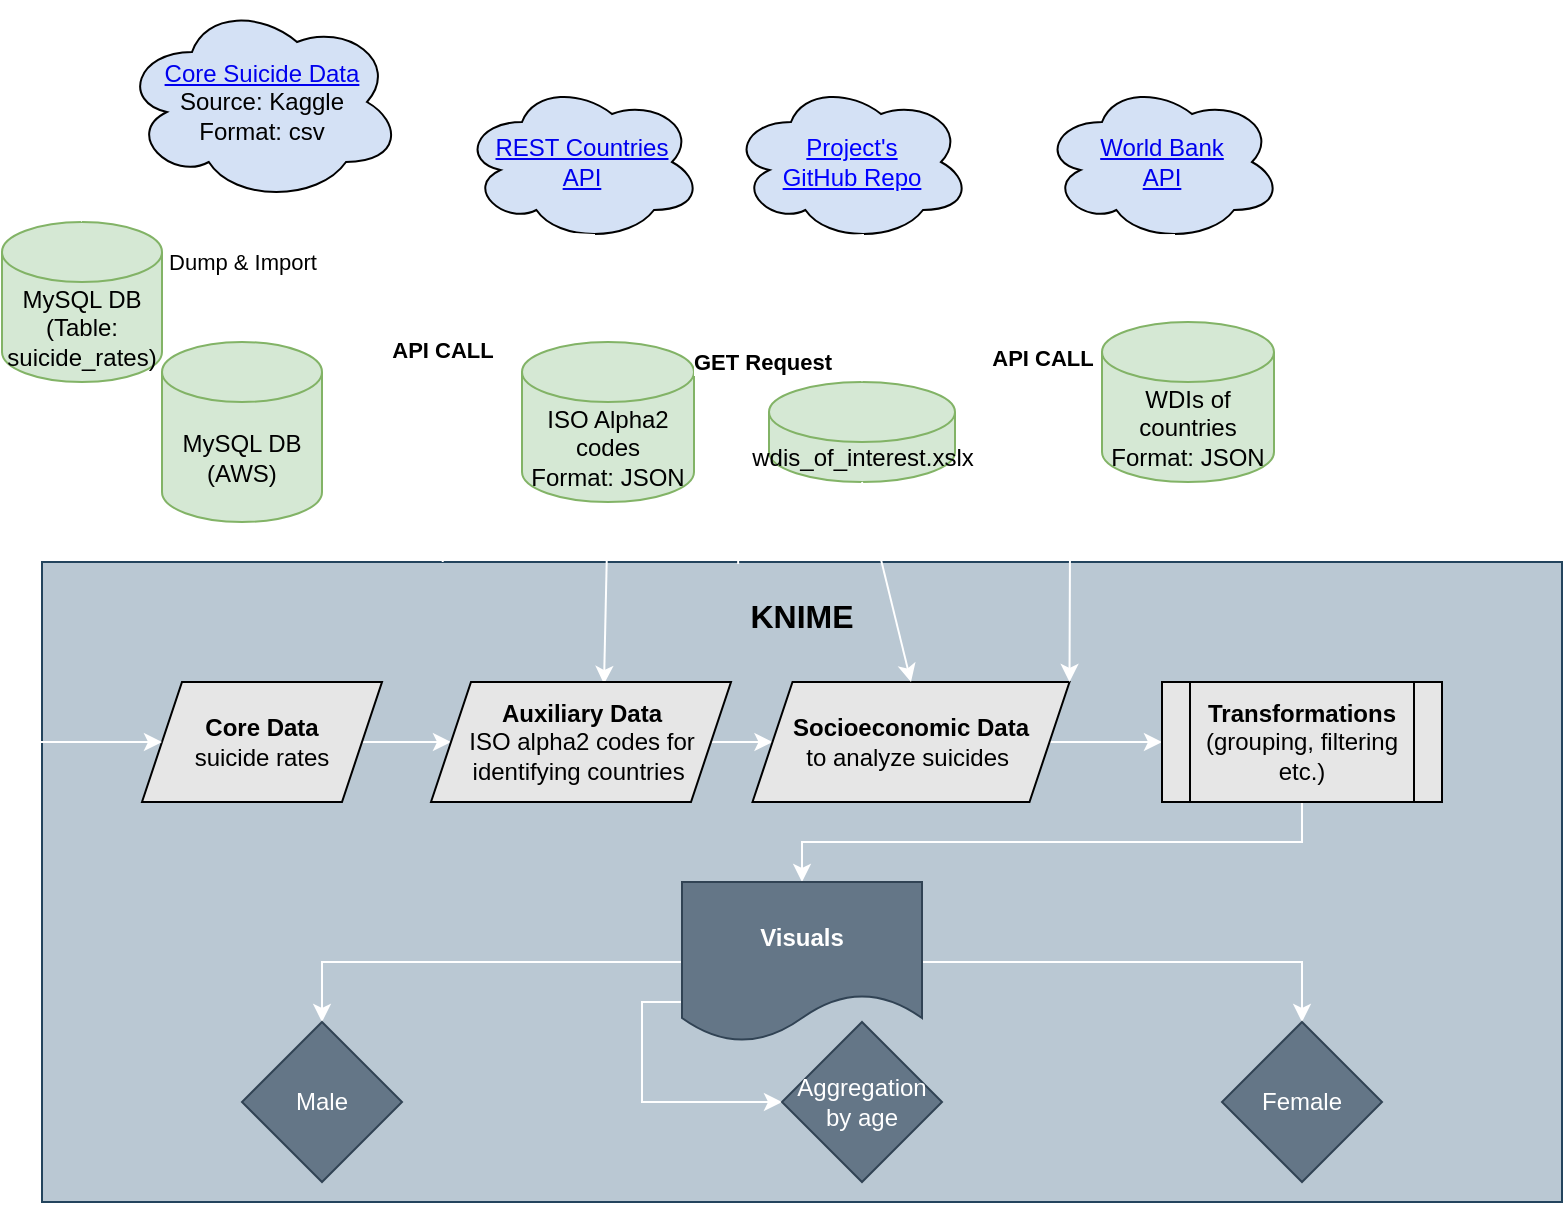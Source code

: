 <mxfile version="14.0.1" type="device"><diagram id="C5RBs43oDa-KdzZeNtuy" name="Global_Data_Flow_Outline"><mxGraphModel dx="1038" dy="491" grid="1" gridSize="10" guides="1" tooltips="1" connect="1" arrows="1" fold="1" page="1" pageScale="1" pageWidth="827" pageHeight="1169" math="0" shadow="0"><root><mxCell id="WIyWlLk6GJQsqaUBKTNV-0"/><mxCell id="WIyWlLk6GJQsqaUBKTNV-1" parent="WIyWlLk6GJQsqaUBKTNV-0"/><mxCell id="7oWcfEmp0d8AknO4j7lK-8" value="&lt;h2 style=&quot;font-size: 16px ; line-height: 100%&quot;&gt;KNIME&lt;/h2&gt;" style="rounded=0;whiteSpace=wrap;html=1;align=center;horizontal=1;verticalAlign=top;labelBackgroundColor=none;strokeColor=#23445d;fillColor=#bac8d3;" parent="WIyWlLk6GJQsqaUBKTNV-1" vertex="1"><mxGeometry x="40" y="290" width="760" height="320" as="geometry"/></mxCell><mxCell id="M8Wl5yKJTPouw7zTGOoG-3" value="Dump &amp;amp; Import" style="edgeStyle=orthogonalEdgeStyle;rounded=0;orthogonalLoop=1;jettySize=auto;html=1;entryX=0.5;entryY=0;entryDx=0;entryDy=0;entryPerimeter=0;strokeColor=#FFFFFF;" parent="WIyWlLk6GJQsqaUBKTNV-1" source="7oWcfEmp0d8AknO4j7lK-0" target="M8Wl5yKJTPouw7zTGOoG-0" edge="1"><mxGeometry x="0.143" y="-10" relative="1" as="geometry"><Array as="points"><mxPoint x="140" y="150"/></Array><mxPoint x="10" y="-10" as="offset"/></mxGeometry></mxCell><mxCell id="7oWcfEmp0d8AknO4j7lK-0" value="MySQL DB&lt;br&gt;(Table: suicide_rates)" style="shape=cylinder3;whiteSpace=wrap;html=1;boundedLbl=1;backgroundOutline=1;size=15;fillColor=#d5e8d4;strokeColor=#82b366;" parent="WIyWlLk6GJQsqaUBKTNV-1" vertex="1"><mxGeometry x="20" y="120" width="80" height="80" as="geometry"/></mxCell><mxCell id="7oWcfEmp0d8AknO4j7lK-4" value="" style="endArrow=classic;html=1;entryX=0.5;entryY=0;entryDx=0;entryDy=0;entryPerimeter=0;exitX=0.55;exitY=0.95;exitDx=0;exitDy=0;exitPerimeter=0;strokeColor=#FFFFFF;" parent="WIyWlLk6GJQsqaUBKTNV-1" source="7oWcfEmp0d8AknO4j7lK-30" target="7oWcfEmp0d8AknO4j7lK-0" edge="1"><mxGeometry width="50" height="50" relative="1" as="geometry"><mxPoint x="110" y="116" as="sourcePoint"/><mxPoint x="270" y="130" as="targetPoint"/><Array as="points"><mxPoint x="50" y="100"/></Array></mxGeometry></mxCell><UserObject label="&lt;a href=&quot;data:page/id,C5RBs43oDa-KdzZeNtuy&quot;&gt;REST Countries&lt;br&gt;API&lt;/a&gt;" link="https://restcountries.eu" id="7oWcfEmp0d8AknO4j7lK-5"><mxCell style="ellipse;shape=cloud;whiteSpace=wrap;html=1;fillColor=#D4E1F5;fontColor=#0000FF;" parent="WIyWlLk6GJQsqaUBKTNV-1" vertex="1"><mxGeometry x="250" y="50" width="120" height="80" as="geometry"/></mxCell></UserObject><mxCell id="7oWcfEmp0d8AknO4j7lK-6" value="" style="endArrow=classic;html=1;exitX=0.5;exitY=1;exitDx=0;exitDy=0;exitPerimeter=0;strokeColor=#FFFFFF;" parent="WIyWlLk6GJQsqaUBKTNV-1" source="7oWcfEmp0d8AknO4j7lK-9" edge="1"><mxGeometry width="50" height="50" relative="1" as="geometry"><mxPoint x="270" y="280" as="sourcePoint"/><mxPoint x="321" y="351" as="targetPoint"/></mxGeometry></mxCell><mxCell id="7oWcfEmp0d8AknO4j7lK-14" value="&lt;b&gt;API CALL&lt;/b&gt;" style="endArrow=classic;html=1;entryX=0.55;entryY=0.95;entryDx=0;entryDy=0;entryPerimeter=0;exitX=0.211;exitY=0;exitDx=0;exitDy=0;exitPerimeter=0;strokeColor=#FFFFFF;" parent="WIyWlLk6GJQsqaUBKTNV-1" target="7oWcfEmp0d8AknO4j7lK-5" edge="1"><mxGeometry width="50" height="50" relative="1" as="geometry"><mxPoint x="240.36" y="290" as="sourcePoint"/><mxPoint x="340" y="104" as="targetPoint"/><Array as="points"><mxPoint x="240" y="160"/></Array></mxGeometry></mxCell><mxCell id="7oWcfEmp0d8AknO4j7lK-9" value="ISO Alpha2 codes&lt;br&gt;Format: JSON" style="shape=cylinder3;whiteSpace=wrap;html=1;boundedLbl=1;backgroundOutline=1;size=15;fillColor=#d5e8d4;strokeColor=#82b366;" parent="WIyWlLk6GJQsqaUBKTNV-1" vertex="1"><mxGeometry x="280" y="180" width="86" height="80" as="geometry"/></mxCell><mxCell id="7oWcfEmp0d8AknO4j7lK-16" value="" style="endArrow=classic;html=1;exitX=0.55;exitY=0.95;exitDx=0;exitDy=0;exitPerimeter=0;entryX=0.457;entryY=-0.011;entryDx=0;entryDy=0;entryPerimeter=0;strokeColor=#FFFFFF;" parent="WIyWlLk6GJQsqaUBKTNV-1" source="7oWcfEmp0d8AknO4j7lK-5" target="7oWcfEmp0d8AknO4j7lK-9" edge="1"><mxGeometry width="50" height="50" relative="1" as="geometry"><mxPoint x="316" y="136" as="sourcePoint"/><mxPoint x="317.32" y="298.02" as="targetPoint"/></mxGeometry></mxCell><mxCell id="7oWcfEmp0d8AknO4j7lK-21" value="" style="edgeStyle=orthogonalEdgeStyle;rounded=0;orthogonalLoop=1;jettySize=auto;html=1;strokeColor=#FFFFFF;" parent="WIyWlLk6GJQsqaUBKTNV-1" source="7oWcfEmp0d8AknO4j7lK-18" target="7oWcfEmp0d8AknO4j7lK-20" edge="1"><mxGeometry relative="1" as="geometry"/></mxCell><mxCell id="7oWcfEmp0d8AknO4j7lK-18" value="&lt;b&gt;Core Data&lt;/b&gt;&lt;br&gt;suicide rates" style="shape=parallelogram;perimeter=parallelogramPerimeter;whiteSpace=wrap;html=1;fixedSize=1;labelBackgroundColor=none;fillColor=#E6E6E6;" parent="WIyWlLk6GJQsqaUBKTNV-1" vertex="1"><mxGeometry x="90" y="350" width="120" height="60" as="geometry"/></mxCell><mxCell id="7oWcfEmp0d8AknO4j7lK-24" value="" style="edgeStyle=orthogonalEdgeStyle;rounded=0;orthogonalLoop=1;jettySize=auto;html=1;strokeColor=#FFFFFF;" parent="WIyWlLk6GJQsqaUBKTNV-1" source="7oWcfEmp0d8AknO4j7lK-20" target="7oWcfEmp0d8AknO4j7lK-23" edge="1"><mxGeometry relative="1" as="geometry"/></mxCell><mxCell id="7oWcfEmp0d8AknO4j7lK-20" value="&lt;b&gt;Auxiliary Data&lt;br&gt;&lt;/b&gt;ISO alpha2 codes for identifying countries&amp;nbsp;" style="shape=parallelogram;perimeter=parallelogramPerimeter;whiteSpace=wrap;html=1;fixedSize=1;labelBackgroundColor=none;fillColor=#E6E6E6;" parent="WIyWlLk6GJQsqaUBKTNV-1" vertex="1"><mxGeometry x="234.5" y="350" width="150" height="60" as="geometry"/></mxCell><mxCell id="7oWcfEmp0d8AknO4j7lK-34" value="" style="edgeStyle=orthogonalEdgeStyle;rounded=0;orthogonalLoop=1;jettySize=auto;html=1;fontColor=#E6E6E6;strokeColor=#FFFFFF;" parent="WIyWlLk6GJQsqaUBKTNV-1" source="7oWcfEmp0d8AknO4j7lK-23" target="7oWcfEmp0d8AknO4j7lK-33" edge="1"><mxGeometry relative="1" as="geometry"/></mxCell><mxCell id="7oWcfEmp0d8AknO4j7lK-23" value="&lt;b&gt;Socioeconomic Data&lt;br&gt;&lt;/b&gt;&lt;span&gt;to analyze suicides&amp;nbsp;&lt;/span&gt;" style="shape=parallelogram;perimeter=parallelogramPerimeter;whiteSpace=wrap;html=1;fixedSize=1;labelBackgroundColor=none;fillColor=#E6E6E6;" parent="WIyWlLk6GJQsqaUBKTNV-1" vertex="1"><mxGeometry x="395.25" y="350" width="158.5" height="60" as="geometry"/></mxCell><UserObject label="&lt;a href=&quot;https://datahelpdesk.worldbank.org/knowledgebase/articles/889392-about-the-indicators-api-documentation&quot;&gt;World Bank&lt;br&gt;API&lt;/a&gt;" link="https://datahelpdesk.worldbank.org/knowledgebase/articles/898599-indicator-api-queries" id="7oWcfEmp0d8AknO4j7lK-25"><mxCell style="ellipse;shape=cloud;whiteSpace=wrap;html=1;fillColor=#D4E1F5;fontColor=#0000FF;" parent="WIyWlLk6GJQsqaUBKTNV-1" vertex="1"><mxGeometry x="540" y="50" width="120" height="80" as="geometry"/></mxCell></UserObject><mxCell id="7oWcfEmp0d8AknO4j7lK-26" value="" style="endArrow=classic;html=1;exitX=0.5;exitY=1;exitDx=0;exitDy=0;exitPerimeter=0;entryX=1;entryY=0;entryDx=0;entryDy=0;strokeColor=#FFFFFF;" parent="WIyWlLk6GJQsqaUBKTNV-1" source="7oWcfEmp0d8AknO4j7lK-28" target="7oWcfEmp0d8AknO4j7lK-23" edge="1"><mxGeometry width="50" height="50" relative="1" as="geometry"><mxPoint x="560" y="280" as="sourcePoint"/><mxPoint x="613" y="350" as="targetPoint"/><Array as="points"><mxPoint x="554" y="280"/></Array></mxGeometry></mxCell><mxCell id="7oWcfEmp0d8AknO4j7lK-27" value="&lt;b&gt;API CALL&lt;/b&gt;" style="endArrow=classic;html=1;entryX=0.55;entryY=0.95;entryDx=0;entryDy=0;entryPerimeter=0;strokeColor=#FFFFFF;" parent="WIyWlLk6GJQsqaUBKTNV-1" target="7oWcfEmp0d8AknO4j7lK-25" edge="1"><mxGeometry width="50" height="50" relative="1" as="geometry"><mxPoint x="540" y="289" as="sourcePoint"/><mxPoint x="630" y="94" as="targetPoint"/><Array as="points"><mxPoint x="540" y="160"/></Array></mxGeometry></mxCell><mxCell id="7oWcfEmp0d8AknO4j7lK-28" value="WDIs of countries&lt;br&gt;Format: JSON" style="shape=cylinder3;whiteSpace=wrap;html=1;boundedLbl=1;backgroundOutline=1;size=15;fillColor=#d5e8d4;strokeColor=#82b366;" parent="WIyWlLk6GJQsqaUBKTNV-1" vertex="1"><mxGeometry x="570" y="170" width="86" height="80" as="geometry"/></mxCell><mxCell id="7oWcfEmp0d8AknO4j7lK-29" value="" style="endArrow=classic;html=1;exitX=0.55;exitY=0.95;exitDx=0;exitDy=0;exitPerimeter=0;entryX=0.457;entryY=-0.011;entryDx=0;entryDy=0;entryPerimeter=0;strokeColor=#FFFFFF;" parent="WIyWlLk6GJQsqaUBKTNV-1" source="7oWcfEmp0d8AknO4j7lK-25" target="7oWcfEmp0d8AknO4j7lK-28" edge="1"><mxGeometry width="50" height="50" relative="1" as="geometry"><mxPoint x="606" y="126" as="sourcePoint"/><mxPoint x="607.32" y="288.02" as="targetPoint"/></mxGeometry></mxCell><mxCell id="7oWcfEmp0d8AknO4j7lK-30" value="&lt;a href=&quot;https://www.kaggle.com/russellyates88/suicide-rates-overview-1985-to-2016&quot;&gt;Core Suicide Data&lt;br&gt;&lt;/a&gt;Source: Kaggle&lt;br&gt;Format: csv" style="ellipse;shape=cloud;whiteSpace=wrap;html=1;fillColor=#D4E1F5;" parent="WIyWlLk6GJQsqaUBKTNV-1" vertex="1"><mxGeometry x="80" y="10" width="140" height="100" as="geometry"/></mxCell><mxCell id="M8Wl5yKJTPouw7zTGOoG-8" style="edgeStyle=orthogonalEdgeStyle;rounded=0;orthogonalLoop=1;jettySize=auto;html=1;exitX=0.5;exitY=1;exitDx=0;exitDy=0;entryX=0.5;entryY=0;entryDx=0;entryDy=0;strokeColor=#FFFFFF;" parent="WIyWlLk6GJQsqaUBKTNV-1" source="7oWcfEmp0d8AknO4j7lK-33" target="M8Wl5yKJTPouw7zTGOoG-7" edge="1"><mxGeometry relative="1" as="geometry"/></mxCell><mxCell id="7oWcfEmp0d8AknO4j7lK-33" value="&lt;font color=&quot;#000000&quot;&gt;&lt;b&gt;Transformations&lt;/b&gt;&lt;br&gt;(grouping, filtering etc.)&lt;br&gt;&lt;/font&gt;" style="shape=process;whiteSpace=wrap;html=1;backgroundOutline=1;labelBackgroundColor=none;fontColor=#E6E6E6;fillColor=#E6E6E6;" parent="WIyWlLk6GJQsqaUBKTNV-1" vertex="1"><mxGeometry x="600" y="350" width="140" height="60" as="geometry"/></mxCell><mxCell id="M8Wl5yKJTPouw7zTGOoG-4" style="edgeStyle=orthogonalEdgeStyle;rounded=0;orthogonalLoop=1;jettySize=auto;html=1;exitX=0.5;exitY=1;exitDx=0;exitDy=0;exitPerimeter=0;entryX=0;entryY=0.5;entryDx=0;entryDy=0;strokeColor=#FFFFFF;" parent="WIyWlLk6GJQsqaUBKTNV-1" source="M8Wl5yKJTPouw7zTGOoG-0" target="7oWcfEmp0d8AknO4j7lK-18" edge="1"><mxGeometry relative="1" as="geometry"><Array as="points"><mxPoint x="140" y="280"/><mxPoint x="30" y="280"/><mxPoint x="30" y="380"/></Array></mxGeometry></mxCell><mxCell id="M8Wl5yKJTPouw7zTGOoG-0" value="MySQL DB&lt;br&gt;(AWS)" style="shape=cylinder3;whiteSpace=wrap;html=1;boundedLbl=1;backgroundOutline=1;size=15;fillColor=#d5e8d4;strokeColor=#82b366;" parent="WIyWlLk6GJQsqaUBKTNV-1" vertex="1"><mxGeometry x="100" y="180" width="80" height="90" as="geometry"/></mxCell><mxCell id="M8Wl5yKJTPouw7zTGOoG-12" style="edgeStyle=orthogonalEdgeStyle;rounded=0;orthogonalLoop=1;jettySize=auto;html=1;exitX=0;exitY=0.5;exitDx=0;exitDy=0;entryX=0.5;entryY=0;entryDx=0;entryDy=0;strokeColor=#FFFFFF;" parent="WIyWlLk6GJQsqaUBKTNV-1" source="M8Wl5yKJTPouw7zTGOoG-7" target="M8Wl5yKJTPouw7zTGOoG-9" edge="1"><mxGeometry relative="1" as="geometry"/></mxCell><mxCell id="M8Wl5yKJTPouw7zTGOoG-13" style="edgeStyle=orthogonalEdgeStyle;rounded=0;orthogonalLoop=1;jettySize=auto;html=1;exitX=1;exitY=0.5;exitDx=0;exitDy=0;entryX=0.5;entryY=0;entryDx=0;entryDy=0;strokeColor=#FFFFFF;" parent="WIyWlLk6GJQsqaUBKTNV-1" source="M8Wl5yKJTPouw7zTGOoG-7" target="M8Wl5yKJTPouw7zTGOoG-11" edge="1"><mxGeometry relative="1" as="geometry"/></mxCell><mxCell id="M8Wl5yKJTPouw7zTGOoG-16" style="edgeStyle=orthogonalEdgeStyle;rounded=0;orthogonalLoop=1;jettySize=auto;html=1;exitX=0;exitY=0.75;exitDx=0;exitDy=0;entryX=0;entryY=0.5;entryDx=0;entryDy=0;strokeColor=#FFFFFF;" parent="WIyWlLk6GJQsqaUBKTNV-1" source="M8Wl5yKJTPouw7zTGOoG-7" target="M8Wl5yKJTPouw7zTGOoG-10" edge="1"><mxGeometry relative="1" as="geometry"/></mxCell><mxCell id="M8Wl5yKJTPouw7zTGOoG-7" value="&lt;b&gt;Visuals&lt;/b&gt;" style="shape=document;whiteSpace=wrap;html=1;boundedLbl=1;fillColor=#647687;strokeColor=#314354;fontColor=#ffffff;" parent="WIyWlLk6GJQsqaUBKTNV-1" vertex="1"><mxGeometry x="360" y="450" width="120" height="80" as="geometry"/></mxCell><mxCell id="M8Wl5yKJTPouw7zTGOoG-9" value="Male" style="rhombus;whiteSpace=wrap;html=1;fillColor=#647687;strokeColor=#314354;fontColor=#ffffff;" parent="WIyWlLk6GJQsqaUBKTNV-1" vertex="1"><mxGeometry x="140" y="520" width="80" height="80" as="geometry"/></mxCell><mxCell id="M8Wl5yKJTPouw7zTGOoG-10" value="Aggregation&lt;br&gt;by age" style="rhombus;whiteSpace=wrap;html=1;fillColor=#647687;strokeColor=#314354;fontColor=#ffffff;" parent="WIyWlLk6GJQsqaUBKTNV-1" vertex="1"><mxGeometry x="410" y="520" width="80" height="80" as="geometry"/></mxCell><mxCell id="M8Wl5yKJTPouw7zTGOoG-11" value="Female" style="rhombus;whiteSpace=wrap;html=1;fillColor=#647687;strokeColor=#314354;fontColor=#ffffff;" parent="WIyWlLk6GJQsqaUBKTNV-1" vertex="1"><mxGeometry x="630" y="520" width="80" height="80" as="geometry"/></mxCell><UserObject label="&lt;u&gt;&lt;font&gt;Project's&lt;br&gt;GitHub Repo&lt;/font&gt;&lt;/u&gt;" link="https://github.com/dgulacsy/DE2_Term_Project" id="M8Wl5yKJTPouw7zTGOoG-19"><mxCell style="ellipse;shape=cloud;whiteSpace=wrap;html=1;fillColor=#D4E1F5;fontColor=#0000FF;" parent="WIyWlLk6GJQsqaUBKTNV-1" vertex="1"><mxGeometry x="384.5" y="50" width="120" height="80" as="geometry"/></mxCell></UserObject><mxCell id="M8Wl5yKJTPouw7zTGOoG-20" value="wdis_of_interest.xslx" style="shape=cylinder3;whiteSpace=wrap;html=1;boundedLbl=1;backgroundOutline=1;size=15;fillColor=#d5e8d4;strokeColor=#82b366;" parent="WIyWlLk6GJQsqaUBKTNV-1" vertex="1"><mxGeometry x="403.5" y="200" width="93" height="50" as="geometry"/></mxCell><mxCell id="M8Wl5yKJTPouw7zTGOoG-22" value="" style="endArrow=classic;html=1;exitX=0.55;exitY=0.95;exitDx=0;exitDy=0;exitPerimeter=0;entryX=0.5;entryY=0;entryDx=0;entryDy=0;entryPerimeter=0;strokeColor=#FFFFFF;" parent="WIyWlLk6GJQsqaUBKTNV-1" source="M8Wl5yKJTPouw7zTGOoG-19" target="M8Wl5yKJTPouw7zTGOoG-20" edge="1"><mxGeometry width="50" height="50" relative="1" as="geometry"><mxPoint x="326" y="136" as="sourcePoint"/><mxPoint x="329.302" y="189.12" as="targetPoint"/><Array as="points"><mxPoint x="450" y="150"/></Array></mxGeometry></mxCell><mxCell id="M8Wl5yKJTPouw7zTGOoG-23" value="" style="endArrow=classic;html=1;exitX=0.5;exitY=1;exitDx=0;exitDy=0;exitPerimeter=0;entryX=0.5;entryY=0;entryDx=0;entryDy=0;strokeColor=#FFFFFF;" parent="WIyWlLk6GJQsqaUBKTNV-1" source="M8Wl5yKJTPouw7zTGOoG-20" target="7oWcfEmp0d8AknO4j7lK-23" edge="1"><mxGeometry width="50" height="50" relative="1" as="geometry"><mxPoint x="333" y="270" as="sourcePoint"/><mxPoint x="331" y="361" as="targetPoint"/></mxGeometry></mxCell><mxCell id="M8Wl5yKJTPouw7zTGOoG-24" value="&lt;b&gt;GET Request&lt;/b&gt;" style="endArrow=classic;html=1;entryX=0.55;entryY=0.95;entryDx=0;entryDy=0;entryPerimeter=0;exitX=0.458;exitY=0.003;exitDx=0;exitDy=0;exitPerimeter=0;strokeColor=#FFFFFF;" parent="WIyWlLk6GJQsqaUBKTNV-1" source="7oWcfEmp0d8AknO4j7lK-8" target="M8Wl5yKJTPouw7zTGOoG-19" edge="1"><mxGeometry x="0.002" y="-12" width="50" height="50" relative="1" as="geometry"><mxPoint x="376.08" y="290.0" as="sourcePoint"/><mxPoint x="480" y="126.96" as="targetPoint"/><Array as="points"><mxPoint x="388" y="161"/></Array><mxPoint as="offset"/></mxGeometry></mxCell></root></mxGraphModel></diagram></mxfile>